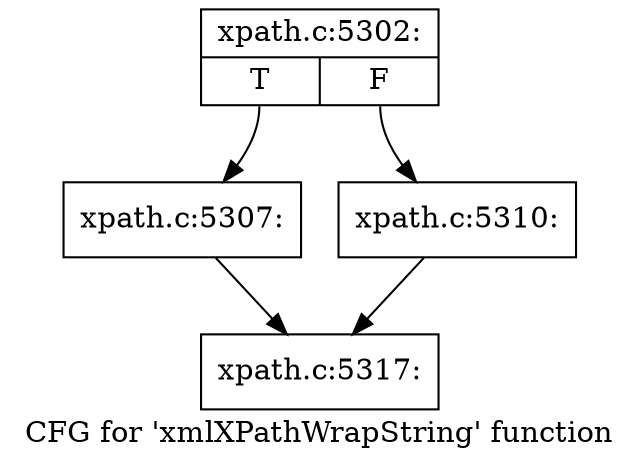 digraph "CFG for 'xmlXPathWrapString' function" {
	label="CFG for 'xmlXPathWrapString' function";

	Node0x48a4d90 [shape=record,label="{xpath.c:5302:|{<s0>T|<s1>F}}"];
	Node0x48a4d90:s0 -> Node0x48a7150;
	Node0x48a4d90:s1 -> Node0x48a71a0;
	Node0x48a7150 [shape=record,label="{xpath.c:5307:}"];
	Node0x48a7150 -> Node0x48a4ee0;
	Node0x48a71a0 [shape=record,label="{xpath.c:5310:}"];
	Node0x48a71a0 -> Node0x48a4ee0;
	Node0x48a4ee0 [shape=record,label="{xpath.c:5317:}"];
}

